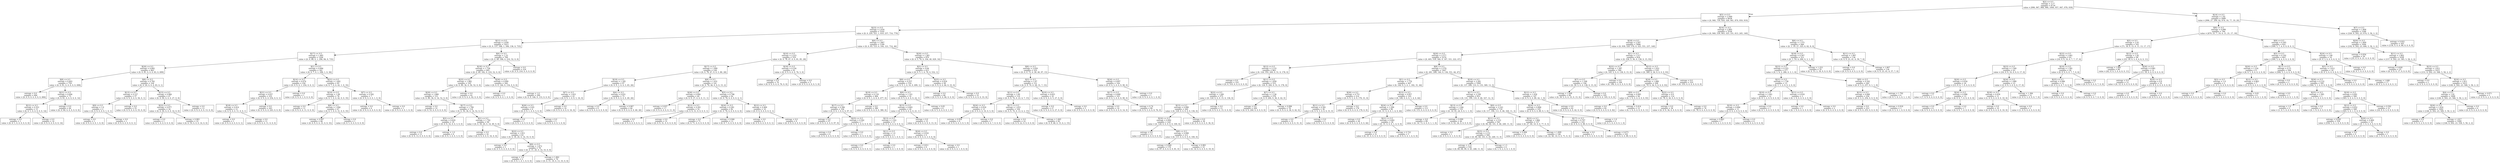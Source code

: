 digraph Tree {
node [shape=box] ;
0 [label="X[2] <= 0.5\nentropy = 3.17\nsamples = 8718\nvalue = [996, 967, 968, 966, 1000, 957, 947, 978, 939]"] ;
1 [label="X[5] <= 0.5\nentropy = 2.949\nsamples = 6638\nvalue = [0, 940, 759, 924, 326, 941, 870, 959, 919]"] ;
0 -> 1 [labeldistance=2.5, labelangle=45, headlabel="True"] ;
2 [label="X[23] <= 0.5\nentropy = 2.454\nsamples = 3102\nvalue = [0, 0, 220, 521, 1, 610, 257, 714, 779]"] ;
1 -> 2 ;
3 [label="X[11] <= 0.5\nentropy = 2.058\nsamples = 1913\nvalue = [0, 0, 137, 398, 1, 506, 136, 0, 735]"] ;
2 -> 3 ;
4 [label="X[17] <= 0.5\nentropy = 1.485\nsamples = 1204\nvalue = [0, 0, 88, 0, 1, 296, 84, 0, 735]"] ;
3 -> 4 ;
5 [label="X[20] <= 0.5\nentropy = 0.892\nsamples = 863\nvalue = [0, 0, 81, 0, 0, 0, 83, 0, 699]"] ;
4 -> 5 ;
6 [label="X[8] <= 0.5\nentropy = 0.403\nsamples = 759\nvalue = [0, 0, 61, 0, 0, 0, 0, 0, 698]"] ;
5 -> 6 ;
7 [label="entropy = 0.0\nsamples = 684\nvalue = [0, 0, 0, 0, 0, 0, 0, 0, 684]"] ;
6 -> 7 ;
8 [label="X[21] <= 0.5\nentropy = 0.694\nsamples = 75\nvalue = [0, 0, 61, 0, 0, 0, 0, 0, 14]"] ;
6 -> 8 ;
9 [label="X[12] <= 0.5\nentropy = 0.353\nsamples = 15\nvalue = [0, 0, 1, 0, 0, 0, 0, 0, 14]"] ;
8 -> 9 ;
10 [label="entropy = 0.0\nsamples = 1\nvalue = [0, 0, 1, 0, 0, 0, 0, 0, 0]"] ;
9 -> 10 ;
11 [label="entropy = 0.0\nsamples = 14\nvalue = [0, 0, 0, 0, 0, 0, 0, 0, 14]"] ;
9 -> 11 ;
12 [label="entropy = 0.0\nsamples = 60\nvalue = [0, 0, 60, 0, 0, 0, 0, 0, 0]"] ;
8 -> 12 ;
13 [label="X[8] <= 0.5\nentropy = 0.782\nsamples = 104\nvalue = [0, 0, 20, 0, 0, 0, 83, 0, 1]"] ;
5 -> 13 ;
14 [label="X[13] <= 0.5\nentropy = 0.127\nsamples = 57\nvalue = [0, 0, 0, 0, 0, 0, 56, 0, 1]"] ;
13 -> 14 ;
15 [label="X[9] <= 0.5\nentropy = 1.0\nsamples = 2\nvalue = [0, 0, 0, 0, 0, 0, 1, 0, 1]"] ;
14 -> 15 ;
16 [label="entropy = 0.0\nsamples = 1\nvalue = [0, 0, 0, 0, 0, 0, 1, 0, 0]"] ;
15 -> 16 ;
17 [label="entropy = 0.0\nsamples = 1\nvalue = [0, 0, 0, 0, 0, 0, 0, 0, 1]"] ;
15 -> 17 ;
18 [label="entropy = 0.0\nsamples = 55\nvalue = [0, 0, 0, 0, 0, 0, 55, 0, 0]"] ;
14 -> 18 ;
19 [label="X[15] <= 0.5\nentropy = 0.984\nsamples = 47\nvalue = [0, 0, 20, 0, 0, 0, 27, 0, 0]"] ;
13 -> 19 ;
20 [label="X[22] <= 0.5\nentropy = 0.977\nsamples = 34\nvalue = [0, 0, 20, 0, 0, 0, 14, 0, 0]"] ;
19 -> 20 ;
21 [label="entropy = 0.0\nsamples = 1\nvalue = [0, 0, 1, 0, 0, 0, 0, 0, 0]"] ;
20 -> 21 ;
22 [label="entropy = 0.983\nsamples = 33\nvalue = [0, 0, 19, 0, 0, 0, 14, 0, 0]"] ;
20 -> 22 ;
23 [label="entropy = 0.0\nsamples = 13\nvalue = [0, 0, 0, 0, 0, 0, 13, 0, 0]"] ;
19 -> 23 ;
24 [label="X[1] <= 0.5\nentropy = 0.684\nsamples = 341\nvalue = [0, 0, 7, 0, 1, 296, 1, 0, 36]"] ;
4 -> 24 ;
25 [label="X[14] <= 0.5\nentropy = 0.074\nsamples = 256\nvalue = [0, 0, 0, 0, 1, 254, 0, 0, 1]"] ;
24 -> 25 ;
26 [label="X[21] <= 0.5\nentropy = 0.037\nsamples = 255\nvalue = [0, 0, 0, 0, 0, 254, 0, 0, 1]"] ;
25 -> 26 ;
27 [label="X[18] <= 0.5\nentropy = 0.414\nsamples = 12\nvalue = [0, 0, 0, 0, 0, 11, 0, 0, 1]"] ;
26 -> 27 ;
28 [label="entropy = 0.0\nsamples = 1\nvalue = [0, 0, 0, 0, 0, 0, 0, 0, 1]"] ;
27 -> 28 ;
29 [label="entropy = 0.0\nsamples = 11\nvalue = [0, 0, 0, 0, 0, 11, 0, 0, 0]"] ;
27 -> 29 ;
30 [label="entropy = 0.0\nsamples = 243\nvalue = [0, 0, 0, 0, 0, 243, 0, 0, 0]"] ;
26 -> 30 ;
31 [label="entropy = 0.0\nsamples = 1\nvalue = [0, 0, 0, 0, 1, 0, 0, 0, 0]"] ;
25 -> 31 ;
32 [label="X[21] <= 0.5\nentropy = 1.402\nsamples = 85\nvalue = [0, 0, 7, 0, 0, 42, 1, 0, 35]"] ;
24 -> 32 ;
33 [label="X[10] <= 0.5\nentropy = 1.08\nsamples = 78\nvalue = [0, 0, 1, 0, 0, 42, 0, 0, 35]"] ;
32 -> 33 ;
34 [label="entropy = 0.0\nsamples = 11\nvalue = [0, 0, 0, 0, 0, 11, 0, 0, 0]"] ;
33 -> 34 ;
35 [label="X[8] <= 0.5\nentropy = 1.094\nsamples = 67\nvalue = [0, 0, 1, 0, 0, 31, 0, 0, 35]"] ;
33 -> 35 ;
36 [label="entropy = 0.997\nsamples = 66\nvalue = [0, 0, 0, 0, 0, 31, 0, 0, 35]"] ;
35 -> 36 ;
37 [label="entropy = 0.0\nsamples = 1\nvalue = [0, 0, 1, 0, 0, 0, 0, 0, 0]"] ;
35 -> 37 ;
38 [label="X[7] <= 0.5\nentropy = 0.592\nsamples = 7\nvalue = [0, 0, 6, 0, 0, 0, 1, 0, 0]"] ;
32 -> 38 ;
39 [label="entropy = 0.0\nsamples = 6\nvalue = [0, 0, 6, 0, 0, 0, 0, 0, 0]"] ;
38 -> 39 ;
40 [label="entropy = 0.0\nsamples = 1\nvalue = [0, 0, 0, 0, 0, 0, 1, 0, 0]"] ;
38 -> 40 ;
41 [label="X[6] <= 0.5\nentropy = 1.53\nsamples = 709\nvalue = [0, 0, 49, 398, 0, 210, 52, 0, 0]"] ;
3 -> 41 ;
42 [label="X[18] <= 0.5\nentropy = 1.728\nsamples = 493\nvalue = [0, 0, 49, 182, 0, 210, 52, 0, 0]"] ;
41 -> 42 ;
43 [label="X[25] <= 0.5\nentropy = 1.982\nsamples = 193\nvalue = [0, 0, 49, 36, 0, 56, 52, 0, 0]"] ;
42 -> 43 ;
44 [label="X[20] <= 0.5\nentropy = 1.868\nsamples = 151\nvalue = [0, 0, 49, 36, 0, 14, 52, 0, 0]"] ;
43 -> 44 ;
45 [label="entropy = 0.0\nsamples = 33\nvalue = [0, 0, 33, 0, 0, 0, 0, 0, 0]"] ;
44 -> 45 ;
46 [label="X[17] <= 0.5\nentropy = 1.799\nsamples = 118\nvalue = [0, 0, 16, 36, 0, 14, 52, 0, 0]"] ;
44 -> 46 ;
47 [label="X[3] <= 0.5\nentropy = 0.629\nsamples = 19\nvalue = [0, 0, 0, 16, 0, 0, 3, 0, 0]"] ;
46 -> 47 ;
48 [label="entropy = 0.0\nsamples = 13\nvalue = [0, 0, 0, 13, 0, 0, 0, 0, 0]"] ;
47 -> 48 ;
49 [label="entropy = 1.0\nsamples = 6\nvalue = [0, 0, 0, 3, 0, 0, 3, 0, 0]"] ;
47 -> 49 ;
50 [label="X[1] <= 0.5\nentropy = 1.792\nsamples = 99\nvalue = [0, 0, 16, 20, 0, 14, 49, 0, 0]"] ;
46 -> 50 ;
51 [label="entropy = 0.0\nsamples = 16\nvalue = [0, 0, 0, 0, 0, 0, 16, 0, 0]"] ;
50 -> 51 ;
52 [label="X[22] <= 0.5\nentropy = 1.915\nsamples = 83\nvalue = [0, 0, 16, 20, 0, 14, 33, 0, 0]"] ;
50 -> 52 ;
53 [label="entropy = 0.0\nsamples = 5\nvalue = [0, 0, 5, 0, 0, 0, 0, 0, 0]"] ;
52 -> 53 ;
54 [label="X[8] <= 0.5\nentropy = 1.872\nsamples = 78\nvalue = [0, 0, 11, 20, 0, 14, 33, 0, 0]"] ;
52 -> 54 ;
55 [label="entropy = 1.0\nsamples = 2\nvalue = [0, 0, 0, 1, 0, 1, 0, 0, 0]"] ;
54 -> 55 ;
56 [label="entropy = 1.862\nsamples = 76\nvalue = [0, 0, 11, 19, 0, 13, 33, 0, 0]"] ;
54 -> 56 ;
57 [label="entropy = 0.0\nsamples = 42\nvalue = [0, 0, 0, 0, 0, 42, 0, 0, 0]"] ;
43 -> 57 ;
58 [label="X[26] <= 0.5\nentropy = 0.999\nsamples = 300\nvalue = [0, 0, 0, 146, 0, 154, 0, 0, 0]"] ;
42 -> 58 ;
59 [label="entropy = 0.0\nsamples = 1\nvalue = [0, 0, 0, 0, 0, 1, 0, 0, 0]"] ;
58 -> 59 ;
60 [label="entropy = 1.0\nsamples = 299\nvalue = [0, 0, 0, 146, 0, 153, 0, 0, 0]"] ;
58 -> 60 ;
61 [label="entropy = 0.0\nsamples = 216\nvalue = [0, 0, 0, 216, 0, 0, 0, 0, 0]"] ;
41 -> 61 ;
62 [label="X[0] <= 0.5\nentropy = 1.867\nsamples = 1189\nvalue = [0, 0, 83, 123, 0, 104, 121, 714, 44]"] ;
2 -> 62 ;
63 [label="X[10] <= 0.5\nentropy = 2.223\nsamples = 319\nvalue = [0, 0, 78, 47, 0, 0, 81, 85, 28]"] ;
62 -> 63 ;
64 [label="X[17] <= 0.5\nentropy = 1.999\nsamples = 238\nvalue = [0, 0, 78, 47, 0, 0, 5, 80, 28]"] ;
63 -> 64 ;
65 [label="X[19] <= 0.5\nentropy = 1.185\nsamples = 97\nvalue = [0, 0, 0, 1, 0, 0, 5, 65, 26]"] ;
64 -> 65 ;
66 [label="X[7] <= 0.5\nentropy = 1.023\nsamples = 22\nvalue = [0, 0, 0, 1, 0, 0, 5, 16, 0]"] ;
65 -> 66 ;
67 [label="X[26] <= 0.5\nentropy = 0.65\nsamples = 6\nvalue = [0, 0, 0, 1, 0, 0, 5, 0, 0]"] ;
66 -> 67 ;
68 [label="entropy = 0.0\nsamples = 1\nvalue = [0, 0, 0, 1, 0, 0, 0, 0, 0]"] ;
67 -> 68 ;
69 [label="entropy = 0.0\nsamples = 5\nvalue = [0, 0, 0, 0, 0, 0, 5, 0, 0]"] ;
67 -> 69 ;
70 [label="entropy = 0.0\nsamples = 16\nvalue = [0, 0, 0, 0, 0, 0, 0, 16, 0]"] ;
66 -> 70 ;
71 [label="X[4] <= 0.5\nentropy = 0.931\nsamples = 75\nvalue = [0, 0, 0, 0, 0, 0, 0, 49, 26]"] ;
65 -> 71 ;
72 [label="entropy = 0.0\nsamples = 9\nvalue = [0, 0, 0, 0, 0, 0, 0, 9, 0]"] ;
71 -> 72 ;
73 [label="entropy = 0.967\nsamples = 66\nvalue = [0, 0, 0, 0, 0, 0, 0, 40, 26]"] ;
71 -> 73 ;
74 [label="X[8] <= 0.5\nentropy = 1.431\nsamples = 141\nvalue = [0, 0, 78, 46, 0, 0, 0, 15, 2]"] ;
64 -> 74 ;
75 [label="X[26] <= 0.5\nentropy = 0.904\nsamples = 49\nvalue = [0, 0, 0, 37, 0, 0, 0, 11, 1]"] ;
74 -> 75 ;
76 [label="entropy = 0.937\nsamples = 17\nvalue = [0, 0, 0, 6, 0, 0, 0, 11, 0]"] ;
75 -> 76 ;
77 [label="X[12] <= 0.5\nentropy = 0.201\nsamples = 32\nvalue = [0, 0, 0, 31, 0, 0, 0, 0, 1]"] ;
75 -> 77 ;
78 [label="entropy = 0.0\nsamples = 1\nvalue = [0, 0, 0, 0, 0, 0, 0, 0, 1]"] ;
77 -> 78 ;
79 [label="entropy = 0.0\nsamples = 31\nvalue = [0, 0, 0, 31, 0, 0, 0, 0, 0]"] ;
77 -> 79 ;
80 [label="X[3] <= 0.5\nentropy = 0.798\nsamples = 92\nvalue = [0, 0, 78, 9, 0, 0, 0, 4, 1]"] ;
74 -> 80 ;
81 [label="X[24] <= 0.5\nentropy = 0.281\nsamples = 82\nvalue = [0, 0, 78, 0, 0, 0, 0, 4, 0]"] ;
80 -> 81 ;
82 [label="entropy = 0.0\nsamples = 71\nvalue = [0, 0, 71, 0, 0, 0, 0, 0, 0]"] ;
81 -> 82 ;
83 [label="entropy = 0.946\nsamples = 11\nvalue = [0, 0, 7, 0, 0, 0, 0, 4, 0]"] ;
81 -> 83 ;
84 [label="X[12] <= 0.5\nentropy = 0.469\nsamples = 10\nvalue = [0, 0, 0, 9, 0, 0, 0, 0, 1]"] ;
80 -> 84 ;
85 [label="entropy = 0.0\nsamples = 1\nvalue = [0, 0, 0, 0, 0, 0, 0, 0, 1]"] ;
84 -> 85 ;
86 [label="entropy = 0.0\nsamples = 9\nvalue = [0, 0, 0, 9, 0, 0, 0, 0, 0]"] ;
84 -> 86 ;
87 [label="X[18] <= 0.5\nentropy = 0.334\nsamples = 81\nvalue = [0, 0, 0, 0, 0, 0, 76, 5, 0]"] ;
63 -> 87 ;
88 [label="entropy = 0.0\nsamples = 76\nvalue = [0, 0, 0, 0, 0, 0, 76, 0, 0]"] ;
87 -> 88 ;
89 [label="entropy = 0.0\nsamples = 5\nvalue = [0, 0, 0, 0, 0, 0, 0, 5, 0]"] ;
87 -> 89 ;
90 [label="X[20] <= 0.5\nentropy = 1.365\nsamples = 870\nvalue = [0, 0, 5, 76, 0, 104, 40, 629, 16]"] ;
62 -> 90 ;
91 [label="X[3] <= 0.5\nentropy = 0.64\nsamples = 615\nvalue = [0, 0, 5, 1, 0, 76, 0, 532, 1]"] ;
90 -> 91 ;
92 [label="X[8] <= 0.5\nentropy = 0.257\nsamples = 516\nvalue = [0, 0, 5, 1, 0, 10, 0, 499, 1]"] ;
91 -> 92 ;
93 [label="X[19] <= 0.5\nentropy = 0.118\nsamples = 484\nvalue = [0, 0, 0, 1, 0, 6, 0, 477, 0]"] ;
92 -> 93 ;
94 [label="X[17] <= 0.5\nentropy = 0.396\nsamples = 104\nvalue = [0, 0, 0, 1, 0, 6, 0, 97, 0]"] ;
93 -> 94 ;
95 [label="entropy = 0.0\nsamples = 97\nvalue = [0, 0, 0, 0, 0, 0, 0, 97, 0]"] ;
94 -> 95 ;
96 [label="X[25] <= 0.5\nentropy = 0.592\nsamples = 7\nvalue = [0, 0, 0, 1, 0, 6, 0, 0, 0]"] ;
94 -> 96 ;
97 [label="entropy = 0.0\nsamples = 6\nvalue = [0, 0, 0, 0, 0, 6, 0, 0, 0]"] ;
96 -> 97 ;
98 [label="entropy = 0.0\nsamples = 1\nvalue = [0, 0, 0, 1, 0, 0, 0, 0, 0]"] ;
96 -> 98 ;
99 [label="entropy = 0.0\nsamples = 380\nvalue = [0, 0, 0, 0, 0, 0, 0, 380, 0]"] ;
93 -> 99 ;
100 [label="X[9] <= 0.5\nentropy = 1.321\nsamples = 32\nvalue = [0, 0, 5, 0, 0, 4, 0, 22, 1]"] ;
92 -> 100 ;
101 [label="X[15] <= 0.5\nentropy = 0.845\nsamples = 26\nvalue = [0, 0, 0, 0, 0, 4, 0, 21, 1]"] ;
100 -> 101 ;
102 [label="X[13] <= 0.5\nentropy = 1.322\nsamples = 11\nvalue = [0, 0, 0, 0, 0, 4, 0, 6, 1]"] ;
101 -> 102 ;
103 [label="X[11] <= 0.5\nentropy = 1.0\nsamples = 2\nvalue = [0, 0, 0, 0, 0, 1, 0, 0, 1]"] ;
102 -> 103 ;
104 [label="entropy = 0.0\nsamples = 1\nvalue = [0, 0, 0, 0, 0, 0, 0, 0, 1]"] ;
103 -> 104 ;
105 [label="entropy = 0.0\nsamples = 1\nvalue = [0, 0, 0, 0, 0, 1, 0, 0, 0]"] ;
103 -> 105 ;
106 [label="X[24] <= 0.5\nentropy = 0.918\nsamples = 9\nvalue = [0, 0, 0, 0, 0, 3, 0, 6, 0]"] ;
102 -> 106 ;
107 [label="entropy = 0.811\nsamples = 8\nvalue = [0, 0, 0, 0, 0, 2, 0, 6, 0]"] ;
106 -> 107 ;
108 [label="entropy = 0.0\nsamples = 1\nvalue = [0, 0, 0, 0, 0, 1, 0, 0, 0]"] ;
106 -> 108 ;
109 [label="entropy = 0.0\nsamples = 15\nvalue = [0, 0, 0, 0, 0, 0, 0, 15, 0]"] ;
101 -> 109 ;
110 [label="entropy = 0.65\nsamples = 6\nvalue = [0, 0, 5, 0, 0, 0, 0, 1, 0]"] ;
100 -> 110 ;
111 [label="X[25] <= 0.5\nentropy = 0.918\nsamples = 99\nvalue = [0, 0, 0, 0, 0, 66, 0, 33, 0]"] ;
91 -> 111 ;
112 [label="entropy = 0.0\nsamples = 66\nvalue = [0, 0, 0, 0, 0, 66, 0, 0, 0]"] ;
111 -> 112 ;
113 [label="entropy = 0.0\nsamples = 33\nvalue = [0, 0, 0, 0, 0, 0, 0, 33, 0]"] ;
111 -> 113 ;
114 [label="X[8] <= 0.5\nentropy = 2.059\nsamples = 255\nvalue = [0, 0, 0, 75, 0, 28, 40, 97, 15]"] ;
90 -> 114 ;
115 [label="X[3] <= 0.5\nentropy = 1.97\nsamples = 151\nvalue = [0, 0, 0, 70, 0, 28, 31, 7, 15]"] ;
114 -> 115 ;
116 [label="X[11] <= 0.5\nentropy = 1.69\nsamples = 119\nvalue = [0, 0, 0, 70, 0, 23, 4, 7, 15]"] ;
115 -> 116 ;
117 [label="X[24] <= 0.5\nentropy = 0.918\nsamples = 15\nvalue = [0, 0, 0, 0, 0, 10, 0, 5, 0]"] ;
116 -> 117 ;
118 [label="entropy = 0.954\nsamples = 8\nvalue = [0, 0, 0, 0, 0, 3, 0, 5, 0]"] ;
117 -> 118 ;
119 [label="entropy = 0.0\nsamples = 7\nvalue = [0, 0, 0, 0, 0, 7, 0, 0, 0]"] ;
117 -> 119 ;
120 [label="X[17] <= 0.5\nentropy = 1.453\nsamples = 104\nvalue = [0, 0, 0, 70, 0, 13, 4, 2, 15]"] ;
116 -> 120 ;
121 [label="entropy = 0.0\nsamples = 22\nvalue = [0, 0, 0, 22, 0, 0, 0, 0, 0]"] ;
120 -> 121 ;
122 [label="entropy = 1.665\nsamples = 82\nvalue = [0, 0, 0, 48, 0, 13, 4, 2, 15]"] ;
120 -> 122 ;
123 [label="X[10] <= 0.5\nentropy = 0.625\nsamples = 32\nvalue = [0, 0, 0, 0, 0, 5, 27, 0, 0]"] ;
115 -> 123 ;
124 [label="entropy = 0.0\nsamples = 27\nvalue = [0, 0, 0, 0, 0, 0, 27, 0, 0]"] ;
123 -> 124 ;
125 [label="entropy = 0.0\nsamples = 5\nvalue = [0, 0, 0, 0, 0, 5, 0, 0, 0]"] ;
123 -> 125 ;
126 [label="X[24] <= 0.5\nentropy = 0.697\nsamples = 104\nvalue = [0, 0, 0, 5, 0, 0, 9, 90, 0]"] ;
114 -> 126 ;
127 [label="X[17] <= 0.5\nentropy = 0.668\nsamples = 103\nvalue = [0, 0, 0, 5, 0, 0, 8, 90, 0]"] ;
126 -> 127 ;
128 [label="entropy = 0.0\nsamples = 14\nvalue = [0, 0, 0, 0, 0, 0, 0, 14, 0]"] ;
127 -> 128 ;
129 [label="entropy = 0.74\nsamples = 89\nvalue = [0, 0, 0, 5, 0, 0, 8, 76, 0]"] ;
127 -> 129 ;
130 [label="entropy = 0.0\nsamples = 1\nvalue = [0, 0, 0, 0, 0, 0, 1, 0, 0]"] ;
126 -> 130 ;
131 [label="X[14] <= 0.5\nentropy = 2.805\nsamples = 3536\nvalue = [0, 940, 539, 403, 325, 331, 613, 245, 140]"] ;
1 -> 131 ;
132 [label="X[18] <= 0.5\nentropy = 2.597\nsamples = 3088\nvalue = [0, 939, 520, 376, 0, 325, 551, 237, 140]"] ;
131 -> 132 ;
133 [label="X[20] <= 0.5\nentropy = 2.577\nsamples = 2270\nvalue = [0, 405, 518, 340, 0, 187, 551, 222, 47]"] ;
132 -> 133 ;
134 [label="X[12] <= 0.5\nentropy = 2.133\nsamples = 863\nvalue = [0, 124, 310, 200, 0, 51, 0, 178, 0]"] ;
133 -> 134 ;
135 [label="entropy = 0.0\nsamples = 310\nvalue = [0, 0, 310, 0, 0, 0, 0, 0, 0]"] ;
134 -> 135 ;
136 [label="X[11] <= 0.5\nentropy = 1.858\nsamples = 553\nvalue = [0, 124, 0, 200, 0, 51, 0, 178, 0]"] ;
134 -> 136 ;
137 [label="X[22] <= 0.5\nentropy = 1.249\nsamples = 275\nvalue = [0, 124, 0, 0, 0, 15, 0, 136, 0]"] ;
136 -> 137 ;
138 [label="X[15] <= 0.5\nentropy = 0.998\nsamples = 260\nvalue = [0, 124, 0, 0, 0, 0, 0, 136, 0]"] ;
137 -> 138 ;
139 [label="X[16] <= 0.5\nentropy = 0.992\nsamples = 224\nvalue = [0, 124, 0, 0, 0, 0, 0, 100, 0]"] ;
138 -> 139 ;
140 [label="entropy = 0.0\nsamples = 13\nvalue = [0, 13, 0, 0, 0, 0, 0, 0, 0]"] ;
139 -> 140 ;
141 [label="X[8] <= 0.5\nentropy = 0.998\nsamples = 211\nvalue = [0, 111, 0, 0, 0, 0, 0, 100, 0]"] ;
139 -> 141 ;
142 [label="entropy = 0.994\nsamples = 178\nvalue = [0, 97, 0, 0, 0, 0, 0, 81, 0]"] ;
141 -> 142 ;
143 [label="entropy = 0.983\nsamples = 33\nvalue = [0, 14, 0, 0, 0, 0, 0, 19, 0]"] ;
141 -> 143 ;
144 [label="entropy = 0.0\nsamples = 36\nvalue = [0, 0, 0, 0, 0, 0, 0, 36, 0]"] ;
138 -> 144 ;
145 [label="entropy = 0.0\nsamples = 15\nvalue = [0, 0, 0, 0, 0, 15, 0, 0, 0]"] ;
137 -> 145 ;
146 [label="X[7] <= 0.5\nentropy = 1.136\nsamples = 278\nvalue = [0, 0, 0, 200, 0, 36, 0, 42, 0]"] ;
136 -> 146 ;
147 [label="entropy = 0.0\nsamples = 200\nvalue = [0, 0, 0, 200, 0, 0, 0, 0, 0]"] ;
146 -> 147 ;
148 [label="entropy = 0.996\nsamples = 78\nvalue = [0, 0, 0, 0, 0, 36, 0, 42, 0]"] ;
146 -> 148 ;
149 [label="X[8] <= 0.5\nentropy = 2.379\nsamples = 1407\nvalue = [0, 281, 208, 140, 0, 136, 551, 44, 47]"] ;
133 -> 149 ;
150 [label="X[1] <= 0.5\nentropy = 1.779\nsamples = 407\nvalue = [0, 144, 0, 5, 0, 1, 182, 31, 44]"] ;
149 -> 150 ;
151 [label="X[26] <= 0.5\nentropy = 0.751\nsamples = 214\nvalue = [0, 0, 0, 5, 0, 0, 178, 31, 0]"] ;
150 -> 151 ;
152 [label="X[11] <= 0.5\nentropy = 0.581\nsamples = 36\nvalue = [0, 0, 0, 5, 0, 0, 0, 31, 0]"] ;
151 -> 152 ;
153 [label="entropy = 0.0\nsamples = 31\nvalue = [0, 0, 0, 0, 0, 0, 0, 31, 0]"] ;
152 -> 153 ;
154 [label="entropy = 0.0\nsamples = 5\nvalue = [0, 0, 0, 5, 0, 0, 0, 0, 0]"] ;
152 -> 154 ;
155 [label="entropy = 0.0\nsamples = 178\nvalue = [0, 0, 0, 0, 0, 0, 178, 0, 0]"] ;
151 -> 155 ;
156 [label="X[12] <= 0.5\nentropy = 0.957\nsamples = 193\nvalue = [0, 144, 0, 0, 0, 1, 4, 0, 44]"] ;
150 -> 156 ;
157 [label="X[24] <= 0.5\nentropy = 1.299\nsamples = 80\nvalue = [0, 31, 0, 0, 0, 1, 4, 0, 44]"] ;
156 -> 157 ;
158 [label="entropy = 0.0\nsamples = 44\nvalue = [0, 0, 0, 0, 0, 0, 0, 0, 44]"] ;
157 -> 158 ;
159 [label="X[21] <= 0.5\nentropy = 0.682\nsamples = 36\nvalue = [0, 31, 0, 0, 0, 1, 4, 0, 0]"] ;
157 -> 159 ;
160 [label="entropy = 0.0\nsamples = 31\nvalue = [0, 31, 0, 0, 0, 0, 0, 0, 0]"] ;
159 -> 160 ;
161 [label="entropy = 0.722\nsamples = 5\nvalue = [0, 0, 0, 0, 0, 1, 4, 0, 0]"] ;
159 -> 161 ;
162 [label="entropy = 0.0\nsamples = 113\nvalue = [0, 113, 0, 0, 0, 0, 0, 0, 0]"] ;
156 -> 162 ;
163 [label="X[10] <= 0.5\nentropy = 2.281\nsamples = 1000\nvalue = [0, 137, 208, 135, 0, 135, 369, 13, 3]"] ;
149 -> 163 ;
164 [label="X[17] <= 0.5\nentropy = 2.199\nsamples = 853\nvalue = [0, 131, 199, 135, 0, 46, 327, 12, 3]"] ;
163 -> 164 ;
165 [label="X[13] <= 0.5\nentropy = 1.244\nsamples = 135\nvalue = [0, 14, 95, 24, 0, 0, 1, 1, 0]"] ;
164 -> 165 ;
166 [label="entropy = 0.8\nsamples = 89\nvalue = [0, 14, 73, 0, 0, 0, 1, 1, 0]"] ;
165 -> 166 ;
167 [label="entropy = 0.999\nsamples = 46\nvalue = [0, 0, 22, 24, 0, 0, 0, 0, 0]"] ;
165 -> 167 ;
168 [label="X[0] <= 0.5\nentropy = 2.143\nsamples = 718\nvalue = [0, 117, 104, 111, 0, 46, 326, 11, 3]"] ;
164 -> 168 ;
169 [label="X[11] <= 0.5\nentropy = 2.153\nsamples = 561\nvalue = [0, 90, 64, 101, 0, 46, 249, 11, 0]"] ;
168 -> 169 ;
170 [label="entropy = 0.0\nsamples = 1\nvalue = [0, 0, 0, 0, 0, 1, 0, 0, 0]"] ;
169 -> 170 ;
171 [label="X[25] <= 0.5\nentropy = 2.151\nsamples = 560\nvalue = [0, 90, 64, 101, 0, 45, 249, 11, 0]"] ;
169 -> 171 ;
172 [label="entropy = 2.15\nsamples = 556\nvalue = [0, 89, 64, 99, 0, 45, 248, 11, 0]"] ;
171 -> 172 ;
173 [label="entropy = 1.5\nsamples = 4\nvalue = [0, 1, 0, 2, 0, 0, 1, 0, 0]"] ;
171 -> 173 ;
174 [label="X[23] <= 0.5\nentropy = 1.806\nsamples = 157\nvalue = [0, 27, 40, 10, 0, 0, 77, 0, 3]"] ;
168 -> 174 ;
175 [label="entropy = 0.994\nsamples = 11\nvalue = [0, 5, 0, 0, 0, 0, 6, 0, 0]"] ;
174 -> 175 ;
176 [label="entropy = 1.809\nsamples = 146\nvalue = [0, 22, 40, 10, 0, 0, 71, 0, 3]"] ;
174 -> 176 ;
177 [label="X[12] <= 0.5\nentropy = 1.439\nsamples = 147\nvalue = [0, 6, 9, 0, 0, 89, 42, 1, 0]"] ;
163 -> 177 ;
178 [label="X[24] <= 0.5\nentropy = 0.806\nsamples = 105\nvalue = [0, 6, 9, 0, 0, 89, 0, 1, 0]"] ;
177 -> 178 ;
179 [label="X[17] <= 0.5\nentropy = 0.707\nsamples = 103\nvalue = [0, 6, 8, 0, 0, 89, 0, 0, 0]"] ;
178 -> 179 ;
180 [label="entropy = 0.0\nsamples = 1\nvalue = [0, 1, 0, 0, 0, 0, 0, 0, 0]"] ;
179 -> 180 ;
181 [label="entropy = 0.673\nsamples = 102\nvalue = [0, 5, 8, 0, 0, 89, 0, 0, 0]"] ;
179 -> 181 ;
182 [label="entropy = 1.0\nsamples = 2\nvalue = [0, 0, 1, 0, 0, 0, 0, 1, 0]"] ;
178 -> 182 ;
183 [label="entropy = 0.0\nsamples = 42\nvalue = [0, 0, 0, 0, 0, 0, 42, 0, 0]"] ;
177 -> 183 ;
184 [label="X[1] <= 0.5\nentropy = 1.517\nsamples = 818\nvalue = [0, 534, 2, 36, 0, 138, 0, 15, 93]"] ;
132 -> 184 ;
185 [label="X[22] <= 0.5\nentropy = 1.287\nsamples = 300\nvalue = [0, 145, 2, 0, 0, 138, 0, 15, 0]"] ;
184 -> 185 ;
186 [label="X[7] <= 0.5\nentropy = 1.168\nsamples = 194\nvalue = [0, 39, 2, 0, 0, 138, 0, 15, 0]"] ;
185 -> 186 ;
187 [label="entropy = 1.608\nsamples = 89\nvalue = [0, 39, 2, 0, 0, 33, 0, 15, 0]"] ;
186 -> 187 ;
188 [label="entropy = 0.0\nsamples = 105\nvalue = [0, 0, 0, 0, 0, 105, 0, 0, 0]"] ;
186 -> 188 ;
189 [label="entropy = 0.0\nsamples = 106\nvalue = [0, 106, 0, 0, 0, 0, 0, 0, 0]"] ;
185 -> 189 ;
190 [label="X[12] <= 0.5\nentropy = 1.022\nsamples = 518\nvalue = [0, 389, 0, 36, 0, 0, 0, 0, 93]"] ;
184 -> 190 ;
191 [label="X[24] <= 0.5\nentropy = 1.488\nsamples = 208\nvalue = [0, 79, 0, 36, 0, 0, 0, 0, 93]"] ;
190 -> 191 ;
192 [label="X[9] <= 0.5\nentropy = 0.085\nsamples = 94\nvalue = [0, 1, 0, 0, 0, 0, 0, 0, 93]"] ;
191 -> 192 ;
193 [label="entropy = 0.0\nsamples = 82\nvalue = [0, 0, 0, 0, 0, 0, 0, 0, 82]"] ;
192 -> 193 ;
194 [label="entropy = 0.414\nsamples = 12\nvalue = [0, 1, 0, 0, 0, 0, 0, 0, 11]"] ;
192 -> 194 ;
195 [label="X[22] <= 0.5\nentropy = 0.9\nsamples = 114\nvalue = [0, 78, 0, 36, 0, 0, 0, 0, 0]"] ;
191 -> 195 ;
196 [label="entropy = 0.0\nsamples = 36\nvalue = [0, 0, 0, 36, 0, 0, 0, 0, 0]"] ;
195 -> 196 ;
197 [label="entropy = 0.0\nsamples = 78\nvalue = [0, 78, 0, 0, 0, 0, 0, 0, 0]"] ;
195 -> 197 ;
198 [label="entropy = 0.0\nsamples = 310\nvalue = [0, 310, 0, 0, 0, 0, 0, 0, 0]"] ;
190 -> 198 ;
199 [label="X[6] <= 0.5\nentropy = 1.375\nsamples = 448\nvalue = [0, 1, 19, 27, 325, 6, 62, 8, 0]"] ;
131 -> 199 ;
200 [label="X[18] <= 0.5\nentropy = 0.567\nsamples = 312\nvalue = [0, 1, 19, 4, 284, 0, 3, 1, 0]"] ;
199 -> 200 ;
201 [label="X[23] <= 0.5\nentropy = 0.325\nsamples = 277\nvalue = [0, 1, 4, 2, 266, 0, 3, 1, 0]"] ;
200 -> 201 ;
202 [label="X[21] <= 0.5\nentropy = 1.738\nsamples = 15\nvalue = [0, 1, 1, 2, 9, 0, 2, 0, 0]"] ;
201 -> 202 ;
203 [label="X[10] <= 0.5\nentropy = 1.041\nsamples = 12\nvalue = [0, 0, 1, 2, 9, 0, 0, 0, 0]"] ;
202 -> 203 ;
204 [label="X[19] <= 0.5\nentropy = 0.684\nsamples = 11\nvalue = [0, 0, 0, 2, 9, 0, 0, 0, 0]"] ;
203 -> 204 ;
205 [label="entropy = 0.863\nsamples = 7\nvalue = [0, 0, 0, 2, 5, 0, 0, 0, 0]"] ;
204 -> 205 ;
206 [label="entropy = 0.0\nsamples = 4\nvalue = [0, 0, 0, 0, 4, 0, 0, 0, 0]"] ;
204 -> 206 ;
207 [label="entropy = 0.0\nsamples = 1\nvalue = [0, 0, 1, 0, 0, 0, 0, 0, 0]"] ;
203 -> 207 ;
208 [label="X[11] <= 0.5\nentropy = 0.918\nsamples = 3\nvalue = [0, 1, 0, 0, 0, 0, 2, 0, 0]"] ;
202 -> 208 ;
209 [label="entropy = 0.0\nsamples = 1\nvalue = [0, 1, 0, 0, 0, 0, 0, 0, 0]"] ;
208 -> 209 ;
210 [label="entropy = 0.0\nsamples = 2\nvalue = [0, 0, 0, 0, 0, 0, 2, 0, 0]"] ;
208 -> 210 ;
211 [label="X[9] <= 0.5\nentropy = 0.162\nsamples = 262\nvalue = [0, 0, 3, 0, 257, 0, 1, 1, 0]"] ;
201 -> 211 ;
212 [label="X[15] <= 0.5\nentropy = 0.066\nsamples = 256\nvalue = [0, 0, 2, 0, 254, 0, 0, 0, 0]"] ;
211 -> 212 ;
213 [label="entropy = 0.0\nsamples = 253\nvalue = [0, 0, 0, 0, 253, 0, 0, 0, 0]"] ;
212 -> 213 ;
214 [label="entropy = 0.918\nsamples = 3\nvalue = [0, 0, 2, 0, 1, 0, 0, 0, 0]"] ;
212 -> 214 ;
215 [label="entropy = 1.792\nsamples = 6\nvalue = [0, 0, 1, 0, 3, 0, 1, 1, 0]"] ;
211 -> 215 ;
216 [label="entropy = 1.253\nsamples = 35\nvalue = [0, 0, 15, 2, 18, 0, 0, 0, 0]"] ;
200 -> 216 ;
217 [label="X[11] <= 0.5\nentropy = 1.897\nsamples = 136\nvalue = [0, 0, 0, 23, 41, 6, 59, 7, 0]"] ;
199 -> 217 ;
218 [label="entropy = 0.0\nsamples = 2\nvalue = [0, 0, 0, 0, 0, 0, 2, 0, 0]"] ;
217 -> 218 ;
219 [label="entropy = 1.907\nsamples = 134\nvalue = [0, 0, 0, 23, 41, 6, 57, 7, 0]"] ;
217 -> 219 ;
220 [label="X[14] <= 0.5\nentropy = 1.92\nsamples = 2080\nvalue = [996, 27, 209, 42, 674, 16, 77, 19, 20]"] ;
0 -> 220 [labeldistance=2.5, labelangle=-45, headlabel="False"] ;
221 [label="X[8] <= 0.5\nentropy = 0.996\nsamples = 784\nvalue = [670, 21, 7, 19, 0, 11, 21, 17, 18]"] ;
220 -> 221 ;
222 [label="X[5] <= 0.5\nentropy = 2.43\nsamples = 162\nvalue = [71, 18, 0, 15, 0, 11, 13, 17, 17]"] ;
221 -> 222 ;
223 [label="X[22] <= 0.5\nentropy = 2.461\nsamples = 63\nvalue = [16, 0, 0, 10, 0, 7, 7, 17, 6]"] ;
222 -> 223 ;
224 [label="X[23] <= 0.5\nentropy = 1.549\nsamples = 43\nvalue = [16, 0, 0, 10, 0, 0, 0, 17, 0]"] ;
223 -> 224 ;
225 [label="X[20] <= 0.5\nentropy = 0.934\nsamples = 20\nvalue = [13, 0, 0, 7, 0, 0, 0, 0, 0]"] ;
224 -> 225 ;
226 [label="entropy = 0.0\nsamples = 7\nvalue = [7, 0, 0, 0, 0, 0, 0, 0, 0]"] ;
225 -> 226 ;
227 [label="X[24] <= 0.5\nentropy = 0.996\nsamples = 13\nvalue = [6, 0, 0, 7, 0, 0, 0, 0, 0]"] ;
225 -> 227 ;
228 [label="entropy = 0.0\nsamples = 6\nvalue = [6, 0, 0, 0, 0, 0, 0, 0, 0]"] ;
227 -> 228 ;
229 [label="entropy = 0.0\nsamples = 7\nvalue = [0, 0, 0, 7, 0, 0, 0, 0, 0]"] ;
227 -> 229 ;
230 [label="X[24] <= 0.5\nentropy = 1.089\nsamples = 23\nvalue = [3, 0, 0, 3, 0, 0, 0, 17, 0]"] ;
224 -> 230 ;
231 [label="X[18] <= 0.5\nentropy = 0.439\nsamples = 11\nvalue = [1, 0, 0, 0, 0, 0, 0, 10, 0]"] ;
230 -> 231 ;
232 [label="entropy = 0.0\nsamples = 10\nvalue = [0, 0, 0, 0, 0, 0, 0, 10, 0]"] ;
231 -> 232 ;
233 [label="entropy = 0.0\nsamples = 1\nvalue = [1, 0, 0, 0, 0, 0, 0, 0, 0]"] ;
231 -> 233 ;
234 [label="entropy = 1.384\nsamples = 12\nvalue = [2, 0, 0, 3, 0, 0, 0, 7, 0]"] ;
230 -> 234 ;
235 [label="X[10] <= 0.5\nentropy = 1.581\nsamples = 20\nvalue = [0, 0, 0, 0, 0, 7, 7, 0, 6]"] ;
223 -> 235 ;
236 [label="X[25] <= 0.5\nentropy = 0.996\nsamples = 13\nvalue = [0, 0, 0, 0, 0, 7, 0, 0, 6]"] ;
235 -> 236 ;
237 [label="entropy = 0.0\nsamples = 6\nvalue = [0, 0, 0, 0, 0, 0, 0, 0, 6]"] ;
236 -> 237 ;
238 [label="entropy = 0.0\nsamples = 7\nvalue = [0, 0, 0, 0, 0, 7, 0, 0, 0]"] ;
236 -> 238 ;
239 [label="entropy = 0.0\nsamples = 7\nvalue = [0, 0, 0, 0, 0, 0, 7, 0, 0]"] ;
235 -> 239 ;
240 [label="X[12] <= 0.5\nentropy = 1.92\nsamples = 99\nvalue = [55, 18, 0, 5, 0, 4, 6, 0, 11]"] ;
222 -> 240 ;
241 [label="entropy = 1.681\nsamples = 68\nvalue = [42, 0, 0, 5, 0, 4, 6, 0, 11]"] ;
240 -> 241 ;
242 [label="X[26] <= 0.5\nentropy = 0.981\nsamples = 31\nvalue = [13, 18, 0, 0, 0, 0, 0, 0, 0]"] ;
240 -> 242 ;
243 [label="entropy = 0.0\nsamples = 12\nvalue = [0, 12, 0, 0, 0, 0, 0, 0, 0]"] ;
242 -> 243 ;
244 [label="X[16] <= 0.5\nentropy = 0.9\nsamples = 19\nvalue = [13, 6, 0, 0, 0, 0, 0, 0, 0]"] ;
242 -> 244 ;
245 [label="entropy = 0.0\nsamples = 13\nvalue = [13, 0, 0, 0, 0, 0, 0, 0, 0]"] ;
244 -> 245 ;
246 [label="entropy = 0.0\nsamples = 6\nvalue = [0, 6, 0, 0, 0, 0, 0, 0, 0]"] ;
244 -> 246 ;
247 [label="X[9] <= 0.5\nentropy = 0.305\nsamples = 622\nvalue = [599, 3, 7, 4, 0, 0, 8, 0, 1]"] ;
221 -> 247 ;
248 [label="X[5] <= 0.5\nentropy = 0.192\nsamples = 603\nvalue = [590, 3, 4, 4, 0, 0, 2, 0, 0]"] ;
247 -> 248 ;
249 [label="X[20] <= 0.5\nentropy = 1.224\nsamples = 9\nvalue = [6, 0, 1, 0, 0, 0, 2, 0, 0]"] ;
248 -> 249 ;
250 [label="X[3] <= 0.5\nentropy = 1.0\nsamples = 2\nvalue = [1, 0, 1, 0, 0, 0, 0, 0, 0]"] ;
249 -> 250 ;
251 [label="entropy = 0.0\nsamples = 1\nvalue = [1, 0, 0, 0, 0, 0, 0, 0, 0]"] ;
250 -> 251 ;
252 [label="entropy = 0.0\nsamples = 1\nvalue = [0, 0, 1, 0, 0, 0, 0, 0, 0]"] ;
250 -> 252 ;
253 [label="X[12] <= 0.5\nentropy = 0.863\nsamples = 7\nvalue = [5, 0, 0, 0, 0, 0, 2, 0, 0]"] ;
249 -> 253 ;
254 [label="entropy = 0.65\nsamples = 6\nvalue = [5, 0, 0, 0, 0, 0, 1, 0, 0]"] ;
253 -> 254 ;
255 [label="entropy = 0.0\nsamples = 1\nvalue = [0, 0, 0, 0, 0, 0, 1, 0, 0]"] ;
253 -> 255 ;
256 [label="X[17] <= 0.5\nentropy = 0.15\nsamples = 594\nvalue = [584, 3, 3, 4, 0, 0, 0, 0, 0]"] ;
248 -> 256 ;
257 [label="entropy = 0.0\nsamples = 2\nvalue = [0, 0, 2, 0, 0, 0, 0, 0, 0]"] ;
256 -> 257 ;
258 [label="X[26] <= 0.5\nentropy = 0.122\nsamples = 592\nvalue = [584, 3, 1, 4, 0, 0, 0, 0, 0]"] ;
256 -> 258 ;
259 [label="X[25] <= 0.5\nentropy = 1.585\nsamples = 3\nvalue = [1, 1, 1, 0, 0, 0, 0, 0, 0]"] ;
258 -> 259 ;
260 [label="entropy = 1.0\nsamples = 2\nvalue = [1, 0, 1, 0, 0, 0, 0, 0, 0]"] ;
259 -> 260 ;
261 [label="entropy = 0.0\nsamples = 1\nvalue = [0, 1, 0, 0, 0, 0, 0, 0, 0]"] ;
259 -> 261 ;
262 [label="X[18] <= 0.5\nentropy = 0.091\nsamples = 589\nvalue = [583, 2, 0, 4, 0, 0, 0, 0, 0]"] ;
258 -> 262 ;
263 [label="X[12] <= 0.5\nentropy = 0.052\nsamples = 568\nvalue = [565, 2, 0, 1, 0, 0, 0, 0, 0]"] ;
262 -> 263 ;
264 [label="entropy = 0.038\nsamples = 558\nvalue = [556, 1, 0, 1, 0, 0, 0, 0, 0]"] ;
263 -> 264 ;
265 [label="X[20] <= 0.5\nentropy = 0.469\nsamples = 10\nvalue = [9, 1, 0, 0, 0, 0, 0, 0, 0]"] ;
263 -> 265 ;
266 [label="entropy = 0.0\nsamples = 9\nvalue = [9, 0, 0, 0, 0, 0, 0, 0, 0]"] ;
265 -> 266 ;
267 [label="entropy = 0.0\nsamples = 1\nvalue = [0, 1, 0, 0, 0, 0, 0, 0, 0]"] ;
265 -> 267 ;
268 [label="entropy = 0.592\nsamples = 21\nvalue = [18, 0, 0, 3, 0, 0, 0, 0, 0]"] ;
262 -> 268 ;
269 [label="X[24] <= 0.5\nentropy = 1.68\nsamples = 19\nvalue = [9, 0, 3, 0, 0, 0, 6, 0, 1]"] ;
247 -> 269 ;
270 [label="X[5] <= 0.5\nentropy = 1.612\nsamples = 18\nvalue = [9, 0, 2, 0, 0, 0, 6, 0, 1]"] ;
269 -> 270 ;
271 [label="entropy = 0.0\nsamples = 1\nvalue = [1, 0, 0, 0, 0, 0, 0, 0, 0]"] ;
270 -> 271 ;
272 [label="entropy = 1.646\nsamples = 17\nvalue = [8, 0, 2, 0, 0, 0, 6, 0, 1]"] ;
270 -> 272 ;
273 [label="entropy = 0.0\nsamples = 1\nvalue = [0, 0, 1, 0, 0, 0, 0, 0, 0]"] ;
269 -> 273 ;
274 [label="X[7] <= 0.5\nentropy = 1.804\nsamples = 1296\nvalue = [326, 6, 202, 23, 674, 5, 56, 2, 2]"] ;
220 -> 274 ;
275 [label="X[20] <= 0.5\nentropy = 1.809\nsamples = 1094\nvalue = [192, 6, 202, 23, 606, 5, 56, 2, 2]"] ;
274 -> 275 ;
276 [label="entropy = 0.954\nsamples = 56\nvalue = [35, 0, 0, 0, 21, 0, 0, 0, 0]"] ;
275 -> 276 ;
277 [label="X[11] <= 0.5\nentropy = 1.802\nsamples = 1038\nvalue = [157, 6, 202, 23, 585, 5, 56, 2, 2]"] ;
275 -> 277 ;
278 [label="entropy = 0.828\nsamples = 23\nvalue = [6, 0, 0, 0, 17, 0, 0, 0, 0]"] ;
277 -> 278 ;
279 [label="X[23] <= 0.5\nentropy = 1.812\nsamples = 1015\nvalue = [151, 6, 202, 23, 568, 5, 56, 2, 2]"] ;
277 -> 279 ;
280 [label="entropy = 0.0\nsamples = 2\nvalue = [2, 0, 0, 0, 0, 0, 0, 0, 0]"] ;
279 -> 280 ;
281 [label="X[16] <= 0.5\nentropy = 1.811\nsamples = 1013\nvalue = [149, 6, 202, 23, 568, 5, 56, 2, 2]"] ;
279 -> 281 ;
282 [label="X[4] <= 0.5\nentropy = 1.81\nsamples = 1008\nvalue = [146, 6, 202, 23, 566, 5, 56, 2, 2]"] ;
281 -> 282 ;
283 [label="X[26] <= 0.5\nentropy = 1.816\nsamples = 1002\nvalue = [146, 6, 202, 23, 560, 5, 56, 2, 2]"] ;
282 -> 283 ;
284 [label="entropy = 0.0\nsamples = 2\nvalue = [0, 0, 0, 0, 2, 0, 0, 0, 0]"] ;
283 -> 284 ;
285 [label="entropy = 1.817\nsamples = 1000\nvalue = [146, 6, 202, 23, 558, 5, 56, 2, 2]"] ;
283 -> 285 ;
286 [label="entropy = 0.0\nsamples = 6\nvalue = [0, 0, 0, 0, 6, 0, 0, 0, 0]"] ;
282 -> 286 ;
287 [label="entropy = 0.971\nsamples = 5\nvalue = [3, 0, 0, 0, 2, 0, 0, 0, 0]"] ;
281 -> 287 ;
288 [label="entropy = 0.922\nsamples = 202\nvalue = [134, 0, 0, 0, 68, 0, 0, 0, 0]"] ;
274 -> 288 ;
}